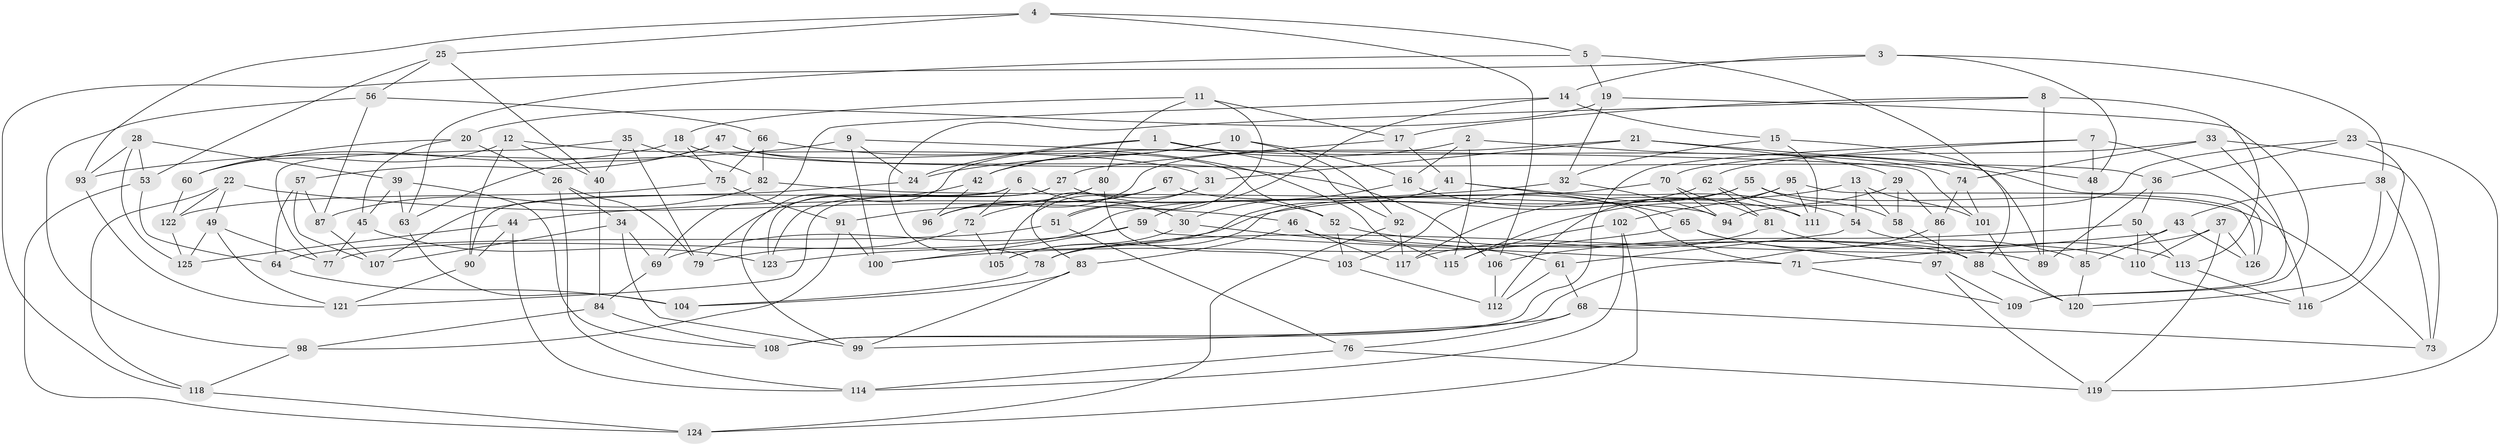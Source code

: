 // coarse degree distribution, {4: 0.12903225806451613, 5: 0.20967741935483872, 6: 0.5161290322580645, 7: 0.016129032258064516, 3: 0.016129032258064516, 8: 0.08064516129032258, 9: 0.016129032258064516, 2: 0.016129032258064516}
// Generated by graph-tools (version 1.1) at 2025/38/03/04/25 23:38:05]
// undirected, 126 vertices, 252 edges
graph export_dot {
  node [color=gray90,style=filled];
  1;
  2;
  3;
  4;
  5;
  6;
  7;
  8;
  9;
  10;
  11;
  12;
  13;
  14;
  15;
  16;
  17;
  18;
  19;
  20;
  21;
  22;
  23;
  24;
  25;
  26;
  27;
  28;
  29;
  30;
  31;
  32;
  33;
  34;
  35;
  36;
  37;
  38;
  39;
  40;
  41;
  42;
  43;
  44;
  45;
  46;
  47;
  48;
  49;
  50;
  51;
  52;
  53;
  54;
  55;
  56;
  57;
  58;
  59;
  60;
  61;
  62;
  63;
  64;
  65;
  66;
  67;
  68;
  69;
  70;
  71;
  72;
  73;
  74;
  75;
  76;
  77;
  78;
  79;
  80;
  81;
  82;
  83;
  84;
  85;
  86;
  87;
  88;
  89;
  90;
  91;
  92;
  93;
  94;
  95;
  96;
  97;
  98;
  99;
  100;
  101;
  102;
  103;
  104;
  105;
  106;
  107;
  108;
  109;
  110;
  111;
  112;
  113;
  114;
  115;
  116;
  117;
  118;
  119;
  120;
  121;
  122;
  123;
  124;
  125;
  126;
  1 -- 74;
  1 -- 92;
  1 -- 99;
  1 -- 24;
  2 -- 16;
  2 -- 126;
  2 -- 42;
  2 -- 115;
  3 -- 14;
  3 -- 48;
  3 -- 118;
  3 -- 38;
  4 -- 106;
  4 -- 93;
  4 -- 25;
  4 -- 5;
  5 -- 19;
  5 -- 63;
  5 -- 88;
  6 -- 72;
  6 -- 30;
  6 -- 90;
  6 -- 123;
  7 -- 62;
  7 -- 108;
  7 -- 116;
  7 -- 48;
  8 -- 78;
  8 -- 89;
  8 -- 17;
  8 -- 113;
  9 -- 24;
  9 -- 100;
  9 -- 101;
  9 -- 93;
  10 -- 42;
  10 -- 24;
  10 -- 16;
  10 -- 92;
  11 -- 51;
  11 -- 80;
  11 -- 17;
  11 -- 18;
  12 -- 60;
  12 -- 40;
  12 -- 31;
  12 -- 90;
  13 -- 117;
  13 -- 58;
  13 -- 54;
  13 -- 101;
  14 -- 15;
  14 -- 59;
  14 -- 69;
  15 -- 111;
  15 -- 89;
  15 -- 32;
  16 -- 30;
  16 -- 111;
  17 -- 41;
  17 -- 27;
  18 -- 36;
  18 -- 75;
  18 -- 60;
  19 -- 109;
  19 -- 32;
  19 -- 20;
  20 -- 60;
  20 -- 26;
  20 -- 45;
  21 -- 48;
  21 -- 96;
  21 -- 31;
  21 -- 29;
  22 -- 49;
  22 -- 122;
  22 -- 46;
  22 -- 118;
  23 -- 36;
  23 -- 119;
  23 -- 116;
  23 -- 94;
  24 -- 107;
  25 -- 53;
  25 -- 40;
  25 -- 56;
  26 -- 114;
  26 -- 34;
  26 -- 79;
  27 -- 52;
  27 -- 123;
  27 -- 121;
  28 -- 53;
  28 -- 125;
  28 -- 93;
  28 -- 39;
  29 -- 58;
  29 -- 86;
  29 -- 115;
  30 -- 105;
  30 -- 61;
  31 -- 51;
  31 -- 105;
  32 -- 94;
  32 -- 44;
  33 -- 109;
  33 -- 74;
  33 -- 73;
  33 -- 70;
  34 -- 99;
  34 -- 69;
  34 -- 107;
  35 -- 77;
  35 -- 79;
  35 -- 82;
  35 -- 40;
  36 -- 50;
  36 -- 89;
  37 -- 110;
  37 -- 126;
  37 -- 78;
  37 -- 119;
  38 -- 43;
  38 -- 120;
  38 -- 73;
  39 -- 63;
  39 -- 45;
  39 -- 108;
  40 -- 84;
  41 -- 65;
  41 -- 54;
  41 -- 105;
  42 -- 96;
  42 -- 79;
  43 -- 71;
  43 -- 85;
  43 -- 126;
  44 -- 114;
  44 -- 90;
  44 -- 125;
  45 -- 77;
  45 -- 123;
  46 -- 117;
  46 -- 88;
  46 -- 83;
  47 -- 52;
  47 -- 57;
  47 -- 106;
  47 -- 63;
  48 -- 85;
  49 -- 121;
  49 -- 77;
  49 -- 125;
  50 -- 113;
  50 -- 106;
  50 -- 110;
  51 -- 76;
  51 -- 64;
  52 -- 103;
  52 -- 89;
  53 -- 64;
  53 -- 124;
  54 -- 61;
  54 -- 113;
  55 -- 73;
  55 -- 103;
  55 -- 58;
  55 -- 77;
  56 -- 66;
  56 -- 98;
  56 -- 87;
  57 -- 64;
  57 -- 107;
  57 -- 87;
  58 -- 88;
  59 -- 71;
  59 -- 100;
  59 -- 69;
  60 -- 122;
  61 -- 112;
  61 -- 68;
  62 -- 123;
  62 -- 81;
  62 -- 111;
  63 -- 104;
  64 -- 104;
  65 -- 97;
  65 -- 85;
  65 -- 100;
  66 -- 75;
  66 -- 82;
  66 -- 115;
  67 -- 72;
  67 -- 71;
  67 -- 96;
  67 -- 83;
  68 -- 99;
  68 -- 76;
  68 -- 73;
  69 -- 84;
  70 -- 94;
  70 -- 78;
  70 -- 81;
  71 -- 109;
  72 -- 79;
  72 -- 105;
  74 -- 101;
  74 -- 86;
  75 -- 122;
  75 -- 91;
  76 -- 114;
  76 -- 119;
  78 -- 104;
  80 -- 91;
  80 -- 96;
  80 -- 103;
  81 -- 110;
  81 -- 117;
  82 -- 94;
  82 -- 87;
  83 -- 104;
  83 -- 99;
  84 -- 108;
  84 -- 98;
  85 -- 120;
  86 -- 108;
  86 -- 97;
  87 -- 107;
  88 -- 120;
  90 -- 121;
  91 -- 100;
  91 -- 98;
  92 -- 124;
  92 -- 117;
  93 -- 121;
  95 -- 126;
  95 -- 112;
  95 -- 111;
  95 -- 102;
  97 -- 109;
  97 -- 119;
  98 -- 118;
  101 -- 120;
  102 -- 124;
  102 -- 114;
  102 -- 115;
  103 -- 112;
  106 -- 112;
  110 -- 116;
  113 -- 116;
  118 -- 124;
  122 -- 125;
}
